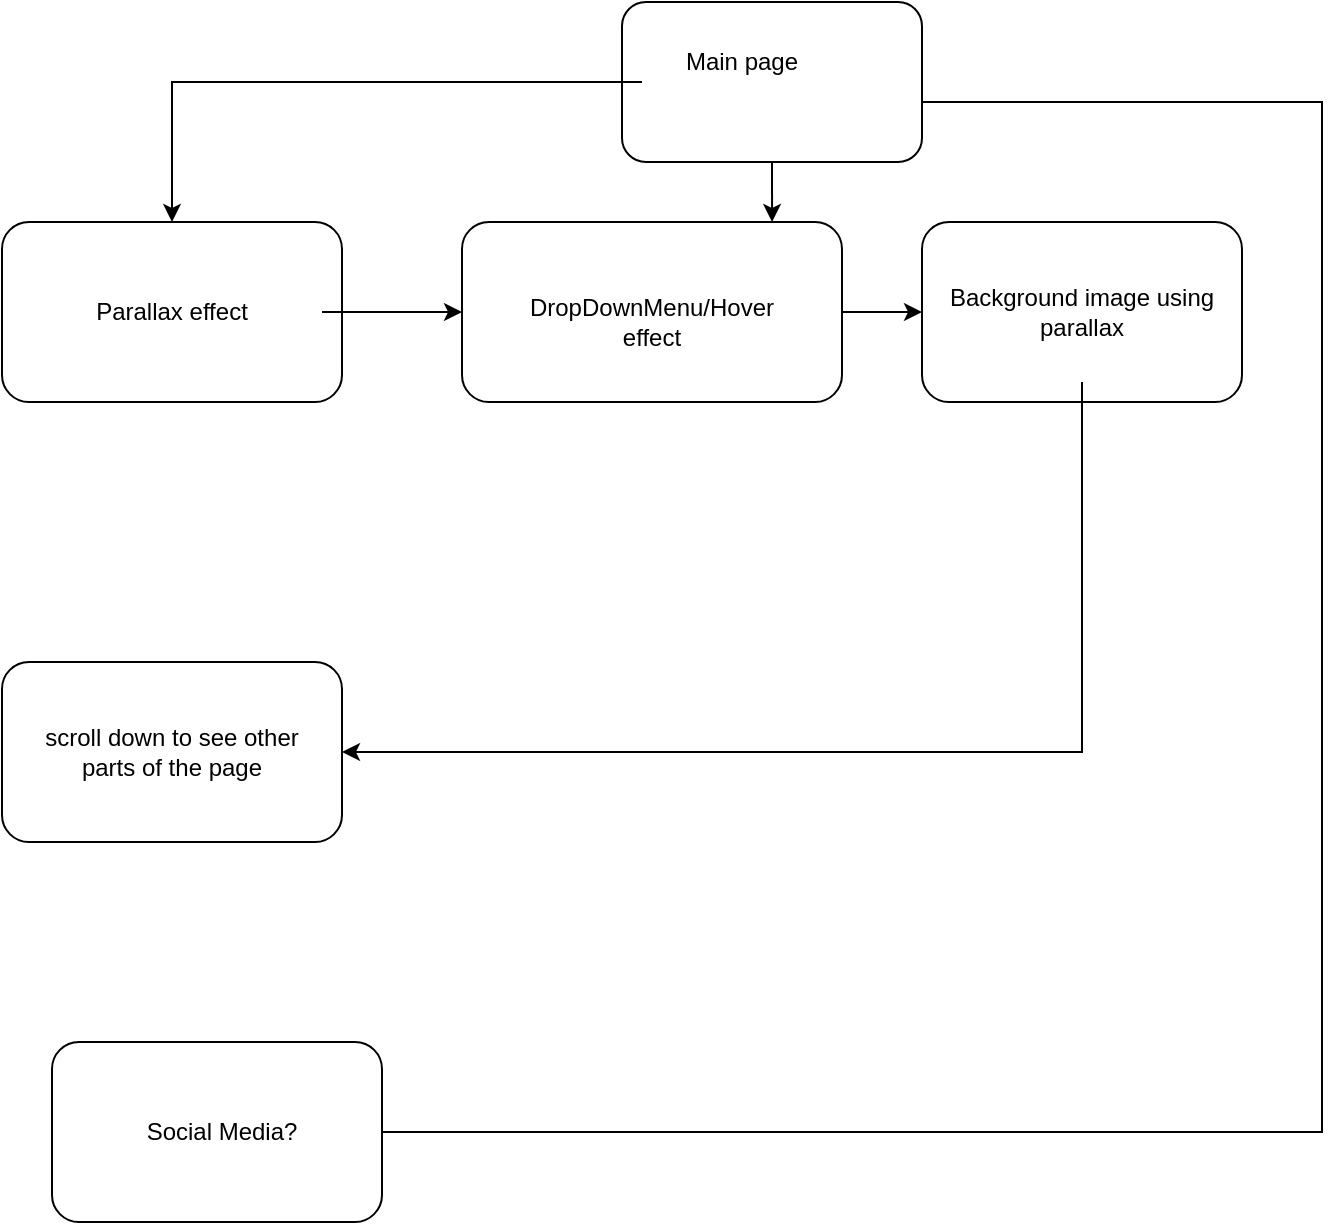 <mxfile version="10.5.2" type="device"><diagram id="1LnqdAmswOrlNbsTcL9-" name="Page-1"><mxGraphModel dx="918" dy="599" grid="1" gridSize="10" guides="1" tooltips="1" connect="1" arrows="1" fold="1" page="1" pageScale="1" pageWidth="827" pageHeight="1169" math="0" shadow="0"><root><mxCell id="0"/><mxCell id="1" parent="0"/><mxCell id="BBRcjJjc1oF3szI4vMt8-10" style="edgeStyle=orthogonalEdgeStyle;rounded=0;orthogonalLoop=1;jettySize=auto;html=1;exitX=0.5;exitY=1;exitDx=0;exitDy=0;entryX=0.816;entryY=0;entryDx=0;entryDy=0;entryPerimeter=0;" edge="1" parent="1" source="BBRcjJjc1oF3szI4vMt8-2" target="BBRcjJjc1oF3szI4vMt8-7"><mxGeometry relative="1" as="geometry"/></mxCell><mxCell id="BBRcjJjc1oF3szI4vMt8-19" style="edgeStyle=orthogonalEdgeStyle;rounded=0;orthogonalLoop=1;jettySize=auto;html=1;exitX=1;exitY=0.5;exitDx=0;exitDy=0;entryX=1;entryY=0.5;entryDx=0;entryDy=0;" edge="1" parent="1" source="BBRcjJjc1oF3szI4vMt8-2" target="BBRcjJjc1oF3szI4vMt8-18"><mxGeometry relative="1" as="geometry"><Array as="points"><mxPoint x="480" y="70"/><mxPoint x="680" y="70"/><mxPoint x="680" y="585"/></Array></mxGeometry></mxCell><mxCell id="BBRcjJjc1oF3szI4vMt8-2" value="" style="rounded=1;whiteSpace=wrap;html=1;" vertex="1" parent="1"><mxGeometry x="330" y="20" width="150" height="80" as="geometry"/></mxCell><mxCell id="BBRcjJjc1oF3szI4vMt8-5" style="edgeStyle=orthogonalEdgeStyle;rounded=0;orthogonalLoop=1;jettySize=auto;html=1;exitX=0;exitY=0.75;exitDx=0;exitDy=0;entryX=0.5;entryY=0;entryDx=0;entryDy=0;" edge="1" parent="1" source="BBRcjJjc1oF3szI4vMt8-3" target="BBRcjJjc1oF3szI4vMt8-4"><mxGeometry relative="1" as="geometry"/></mxCell><mxCell id="BBRcjJjc1oF3szI4vMt8-3" value="Main page" style="text;html=1;strokeColor=none;fillColor=none;align=center;verticalAlign=middle;whiteSpace=wrap;rounded=0;" vertex="1" parent="1"><mxGeometry x="340" y="30" width="100" height="40" as="geometry"/></mxCell><mxCell id="BBRcjJjc1oF3szI4vMt8-4" value="" style="rounded=1;whiteSpace=wrap;html=1;" vertex="1" parent="1"><mxGeometry x="20" y="130" width="170" height="90" as="geometry"/></mxCell><mxCell id="BBRcjJjc1oF3szI4vMt8-8" style="edgeStyle=orthogonalEdgeStyle;rounded=0;orthogonalLoop=1;jettySize=auto;html=1;exitX=1;exitY=0.5;exitDx=0;exitDy=0;entryX=0;entryY=0.5;entryDx=0;entryDy=0;" edge="1" parent="1" source="BBRcjJjc1oF3szI4vMt8-6" target="BBRcjJjc1oF3szI4vMt8-7"><mxGeometry relative="1" as="geometry"/></mxCell><mxCell id="BBRcjJjc1oF3szI4vMt8-6" value="Parallax effect" style="text;html=1;strokeColor=none;fillColor=none;align=center;verticalAlign=middle;whiteSpace=wrap;rounded=0;" vertex="1" parent="1"><mxGeometry x="30" y="140" width="150" height="70" as="geometry"/></mxCell><mxCell id="BBRcjJjc1oF3szI4vMt8-13" style="edgeStyle=orthogonalEdgeStyle;rounded=0;orthogonalLoop=1;jettySize=auto;html=1;exitX=1;exitY=0.5;exitDx=0;exitDy=0;entryX=0;entryY=0.5;entryDx=0;entryDy=0;" edge="1" parent="1" source="BBRcjJjc1oF3szI4vMt8-7" target="BBRcjJjc1oF3szI4vMt8-11"><mxGeometry relative="1" as="geometry"/></mxCell><mxCell id="BBRcjJjc1oF3szI4vMt8-7" value="" style="rounded=1;whiteSpace=wrap;html=1;" vertex="1" parent="1"><mxGeometry x="250" y="130" width="190" height="90" as="geometry"/></mxCell><mxCell id="BBRcjJjc1oF3szI4vMt8-9" value="DropDownMenu/Hover effect" style="text;html=1;strokeColor=none;fillColor=none;align=center;verticalAlign=middle;whiteSpace=wrap;rounded=0;" vertex="1" parent="1"><mxGeometry x="270" y="150" width="150" height="60" as="geometry"/></mxCell><mxCell id="BBRcjJjc1oF3szI4vMt8-11" value="" style="rounded=1;whiteSpace=wrap;html=1;" vertex="1" parent="1"><mxGeometry x="480" y="130" width="160" height="90" as="geometry"/></mxCell><mxCell id="BBRcjJjc1oF3szI4vMt8-16" style="edgeStyle=orthogonalEdgeStyle;rounded=0;orthogonalLoop=1;jettySize=auto;html=1;exitX=0.5;exitY=1;exitDx=0;exitDy=0;entryX=1;entryY=0.5;entryDx=0;entryDy=0;" edge="1" parent="1" source="BBRcjJjc1oF3szI4vMt8-12" target="BBRcjJjc1oF3szI4vMt8-14"><mxGeometry relative="1" as="geometry"/></mxCell><mxCell id="BBRcjJjc1oF3szI4vMt8-12" value="Background image using parallax" style="text;html=1;strokeColor=none;fillColor=none;align=center;verticalAlign=middle;whiteSpace=wrap;rounded=0;" vertex="1" parent="1"><mxGeometry x="490" y="140" width="140" height="70" as="geometry"/></mxCell><mxCell id="BBRcjJjc1oF3szI4vMt8-14" value="" style="rounded=1;whiteSpace=wrap;html=1;" vertex="1" parent="1"><mxGeometry x="20" y="350" width="170" height="90" as="geometry"/></mxCell><mxCell id="BBRcjJjc1oF3szI4vMt8-15" value="scroll down to see other parts of the page" style="text;html=1;strokeColor=none;fillColor=none;align=center;verticalAlign=middle;whiteSpace=wrap;rounded=0;" vertex="1" parent="1"><mxGeometry x="30" y="360" width="150" height="70" as="geometry"/></mxCell><mxCell id="BBRcjJjc1oF3szI4vMt8-17" value="" style="rounded=1;whiteSpace=wrap;html=1;" vertex="1" parent="1"><mxGeometry x="45" y="540" width="165" height="90" as="geometry"/></mxCell><mxCell id="BBRcjJjc1oF3szI4vMt8-18" value="Social Media?" style="text;html=1;strokeColor=none;fillColor=none;align=center;verticalAlign=middle;whiteSpace=wrap;rounded=0;" vertex="1" parent="1"><mxGeometry x="60" y="550" width="140" height="70" as="geometry"/></mxCell></root></mxGraphModel></diagram></mxfile>
